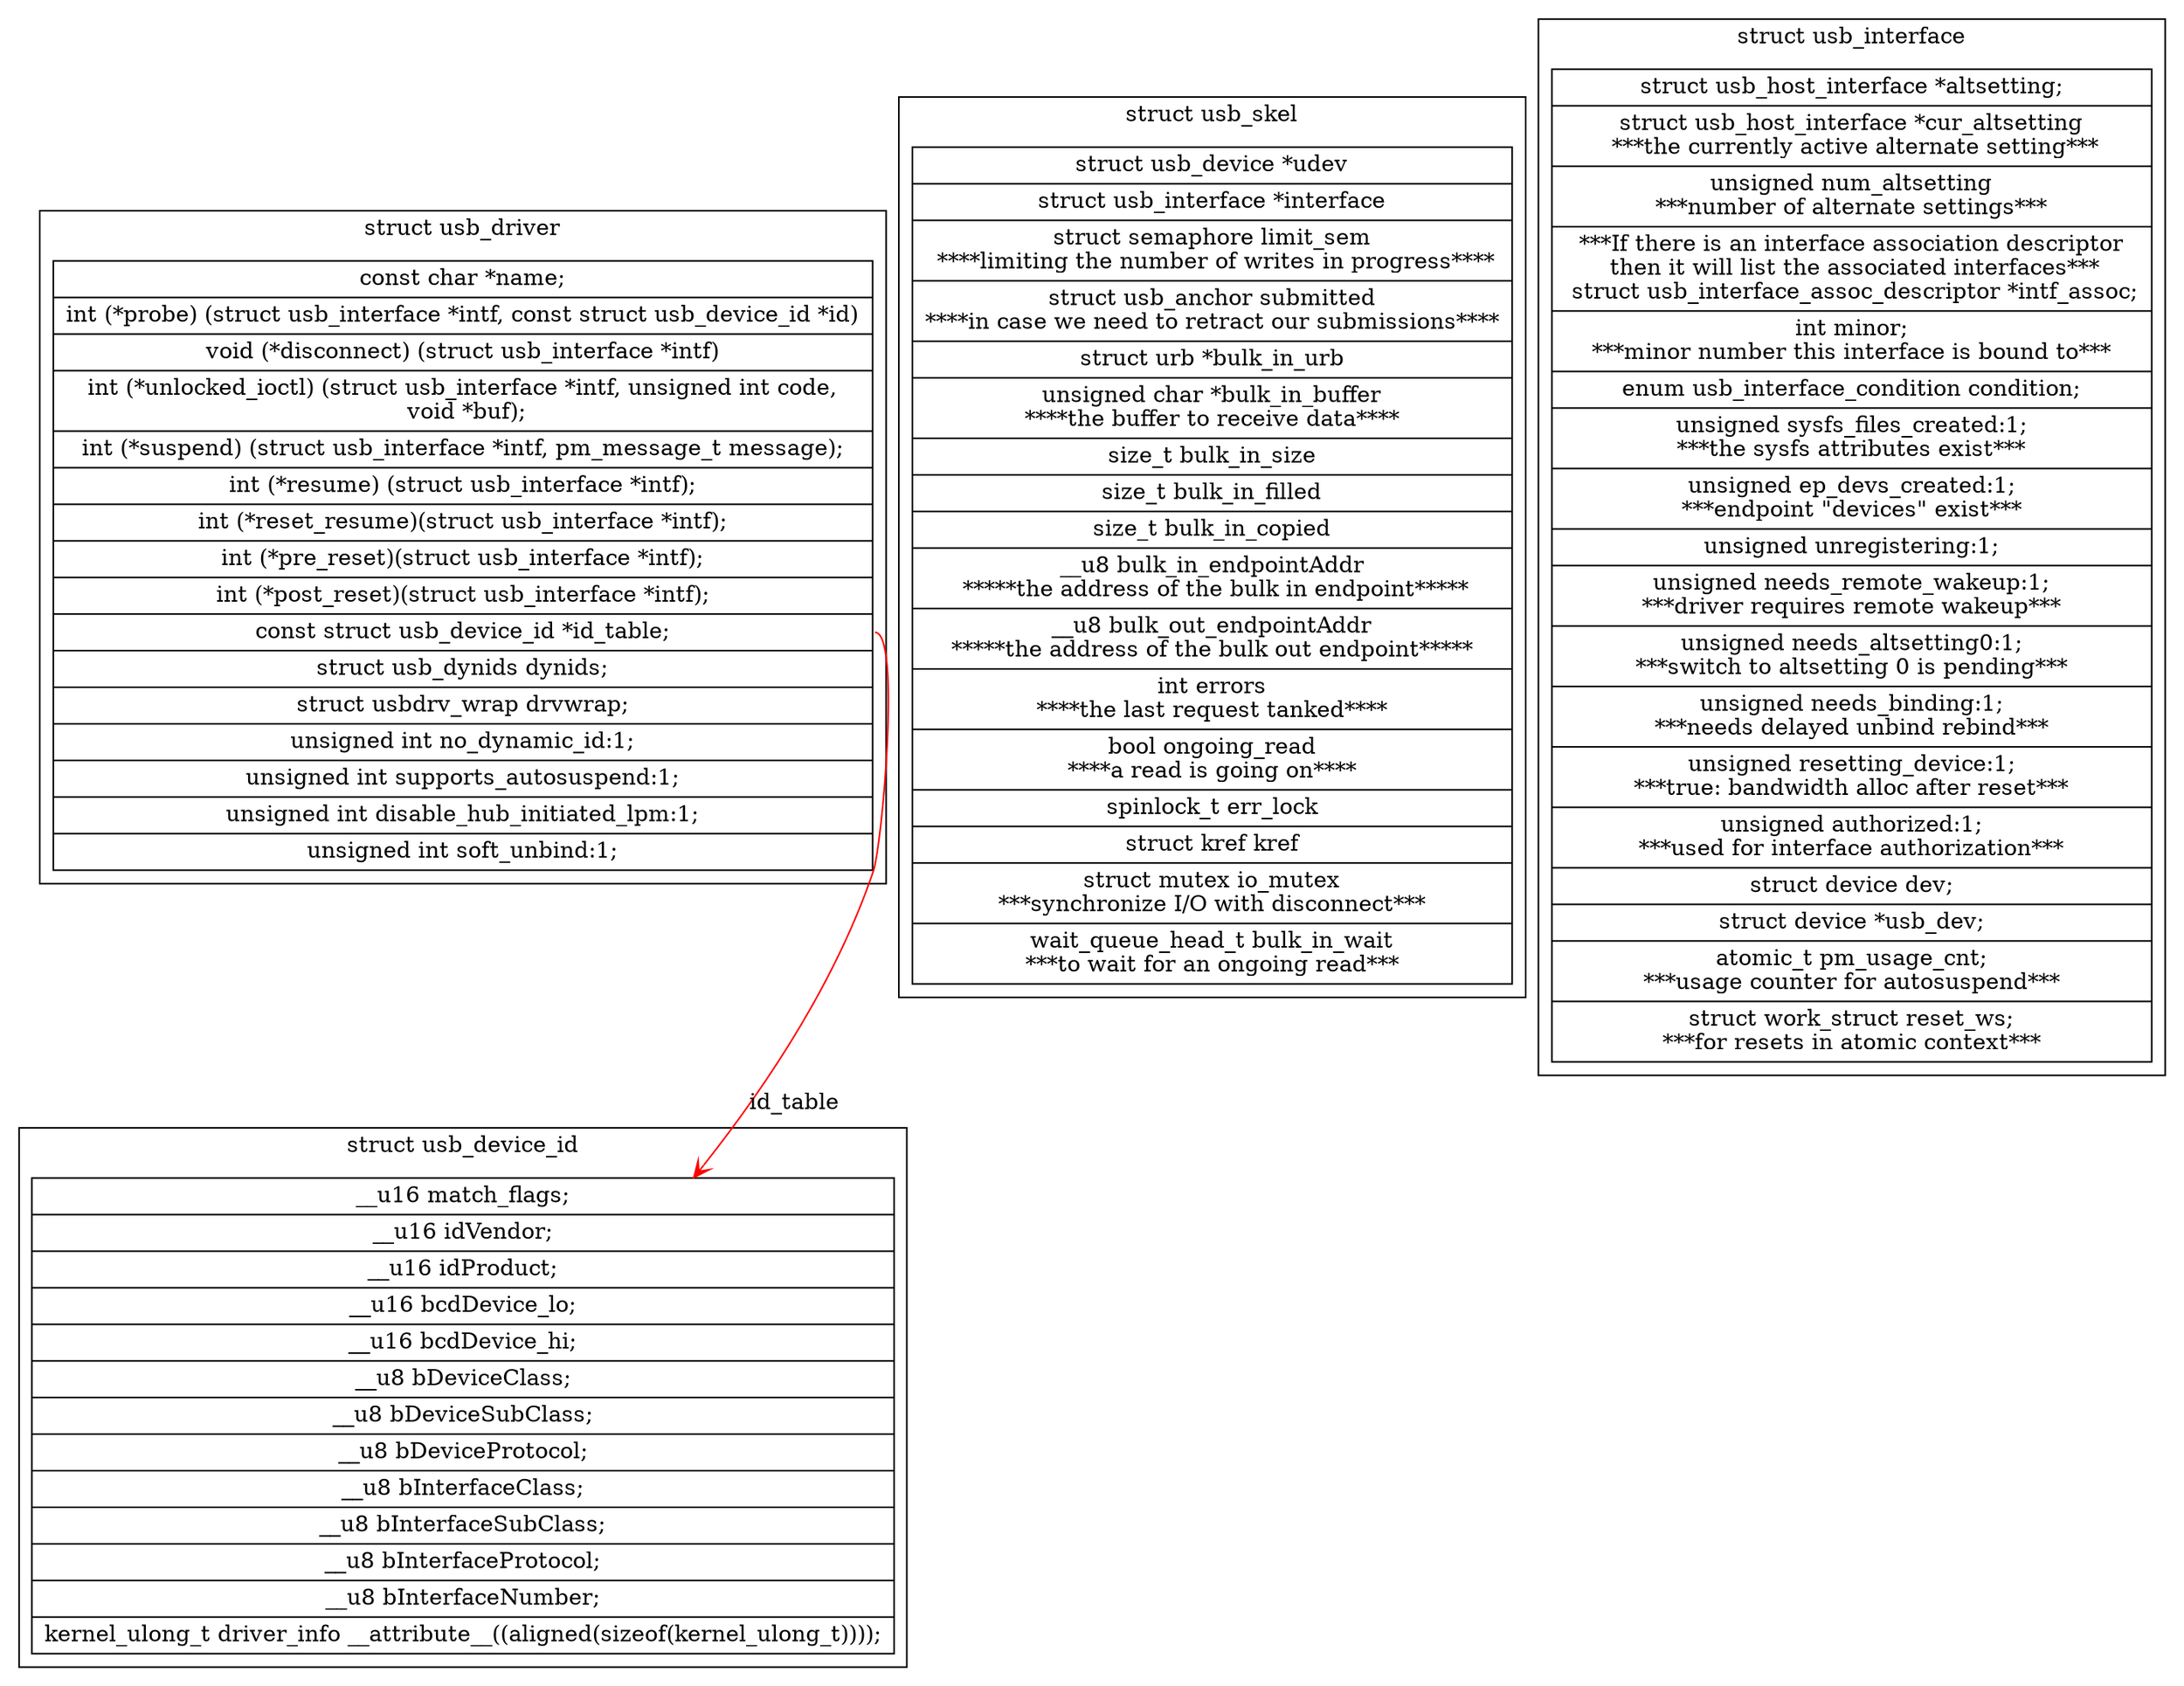 digraph usb{

	node[shape=record];
	subgraph cluster_struct_usb_driver{
		label="struct usb_driver";
		"struct usb_driver"[label="{
    const char *name;|
    int (*probe) (struct usb_interface *intf, const struct usb_device_id *id)|
    void (*disconnect) (struct usb_interface *intf)|
    int (*unlocked_ioctl) (struct usb_interface *intf, unsigned int code,\n
            void *buf);|
    int (*suspend) (struct usb_interface *intf, pm_message_t message);|
    int (*resume) (struct usb_interface *intf);|
    int (*reset_resume)(struct usb_interface *intf);|

    int (*pre_reset)(struct usb_interface *intf);|
    int (*post_reset)(struct usb_interface *intf);|

    <table>const struct usb_device_id *id_table;|

    struct usb_dynids dynids;|
    struct usbdrv_wrap drvwrap;|
    unsigned int no_dynamic_id:1;|
    unsigned int supports_autosuspend:1;|
    unsigned int disable_hub_initiated_lpm:1;|
    unsigned int soft_unbind:1;
	}"];
	};

	subgraph cluster_struct_usb_device_id{
		label="struct usb_device_id";
		"struct usb_device_id"[label="{
	__u16       match_flags;|
    __u16       idVendor;|
    __u16       idProduct;|
    __u16       bcdDevice_lo;|
    __u16       bcdDevice_hi;|
    __u8        bDeviceClass;|
    __u8        bDeviceSubClass;|
    __u8        bDeviceProtocol;|
    __u8        bInterfaceClass;|
    __u8        bInterfaceSubClass;|
    __u8        bInterfaceProtocol;|
    __u8        bInterfaceNumber;|
    kernel_ulong_t  driver_info __attribute__((aligned(sizeof(kernel_ulong_t))));
	}"];
	}
	"struct usb_driver":table->"struct usb_device_id"[arrowhead=open color=red label="id_table"];

	subgraph cluster_struct_usb_skel{
		label="struct usb_skel";
		"struct usb_skel"[label="{
		struct usb_device   *udev|
    	struct usb_interface    *interface|
    	struct semaphore    limit_sem\n
    	****limiting the number of writes in progress****|
    	struct usb_anchor   submitted\n
		****in case we need to retract our submissions****|
    	struct urb      *bulk_in_urb|
    	unsigned char           *bulk_in_buffer\n
		****the buffer to receive data****|
    	size_t          bulk_in_size|
    	size_t          bulk_in_filled|
    	size_t          bulk_in_copied|
    	__u8            bulk_in_endpointAddr\n *****the address of the bulk in endpoint*****|
    	__u8            bulk_out_endpointAddr\n*****the address of the bulk out endpoint*****|
    	int         errors\n****the last request tanked****|
    	bool            ongoing_read\n****a read is going on****|
    	spinlock_t      err_lock|
    	struct kref     kref|
    	struct mutex        io_mutex\n***synchronize I/O with disconnect***|
    	wait_queue_head_t   bulk_in_wait\n***to wait for an ongoing read***
	}"];
    }

   subgraph cluster_struct_usb_interface{
		label="struct usb_interface";
		"struct usb_interface"[label="{
	struct usb_host_interface *altsetting;|
    struct usb_host_interface *cur_altsetting\n ***the currently active alternate setting***|
    unsigned num_altsetting\n***number of alternate settings***|
    ***If there is an interface association descriptor\n
    then it will list the associated interfaces***\n
    struct usb_interface_assoc_descriptor *intf_assoc;|
    int minor;\n***minor number this interface is bound to***|
    enum usb_interface_condition condition;|
    unsigned sysfs_files_created:1;\n***the sysfs attributes exist***|
    unsigned ep_devs_created:1;\n***endpoint \"devices\" exist***|
    unsigned unregistering:1;|
    unsigned needs_remote_wakeup:1;\n***driver requires remote wakeup***|
    unsigned needs_altsetting0:1;\n***switch to altsetting 0 is pending***|
    unsigned needs_binding:1;\n***needs delayed unbind rebind***|
    unsigned resetting_device:1;\n***true: bandwidth alloc after reset***|
    unsigned authorized:1;\n***used for interface authorization***|
    struct device dev;|
    struct device *usb_dev;|
    atomic_t pm_usage_cnt;\n***usage counter for autosuspend***|
    struct work_struct reset_ws;\n***for resets in atomic context***
	}"];
   }

}

